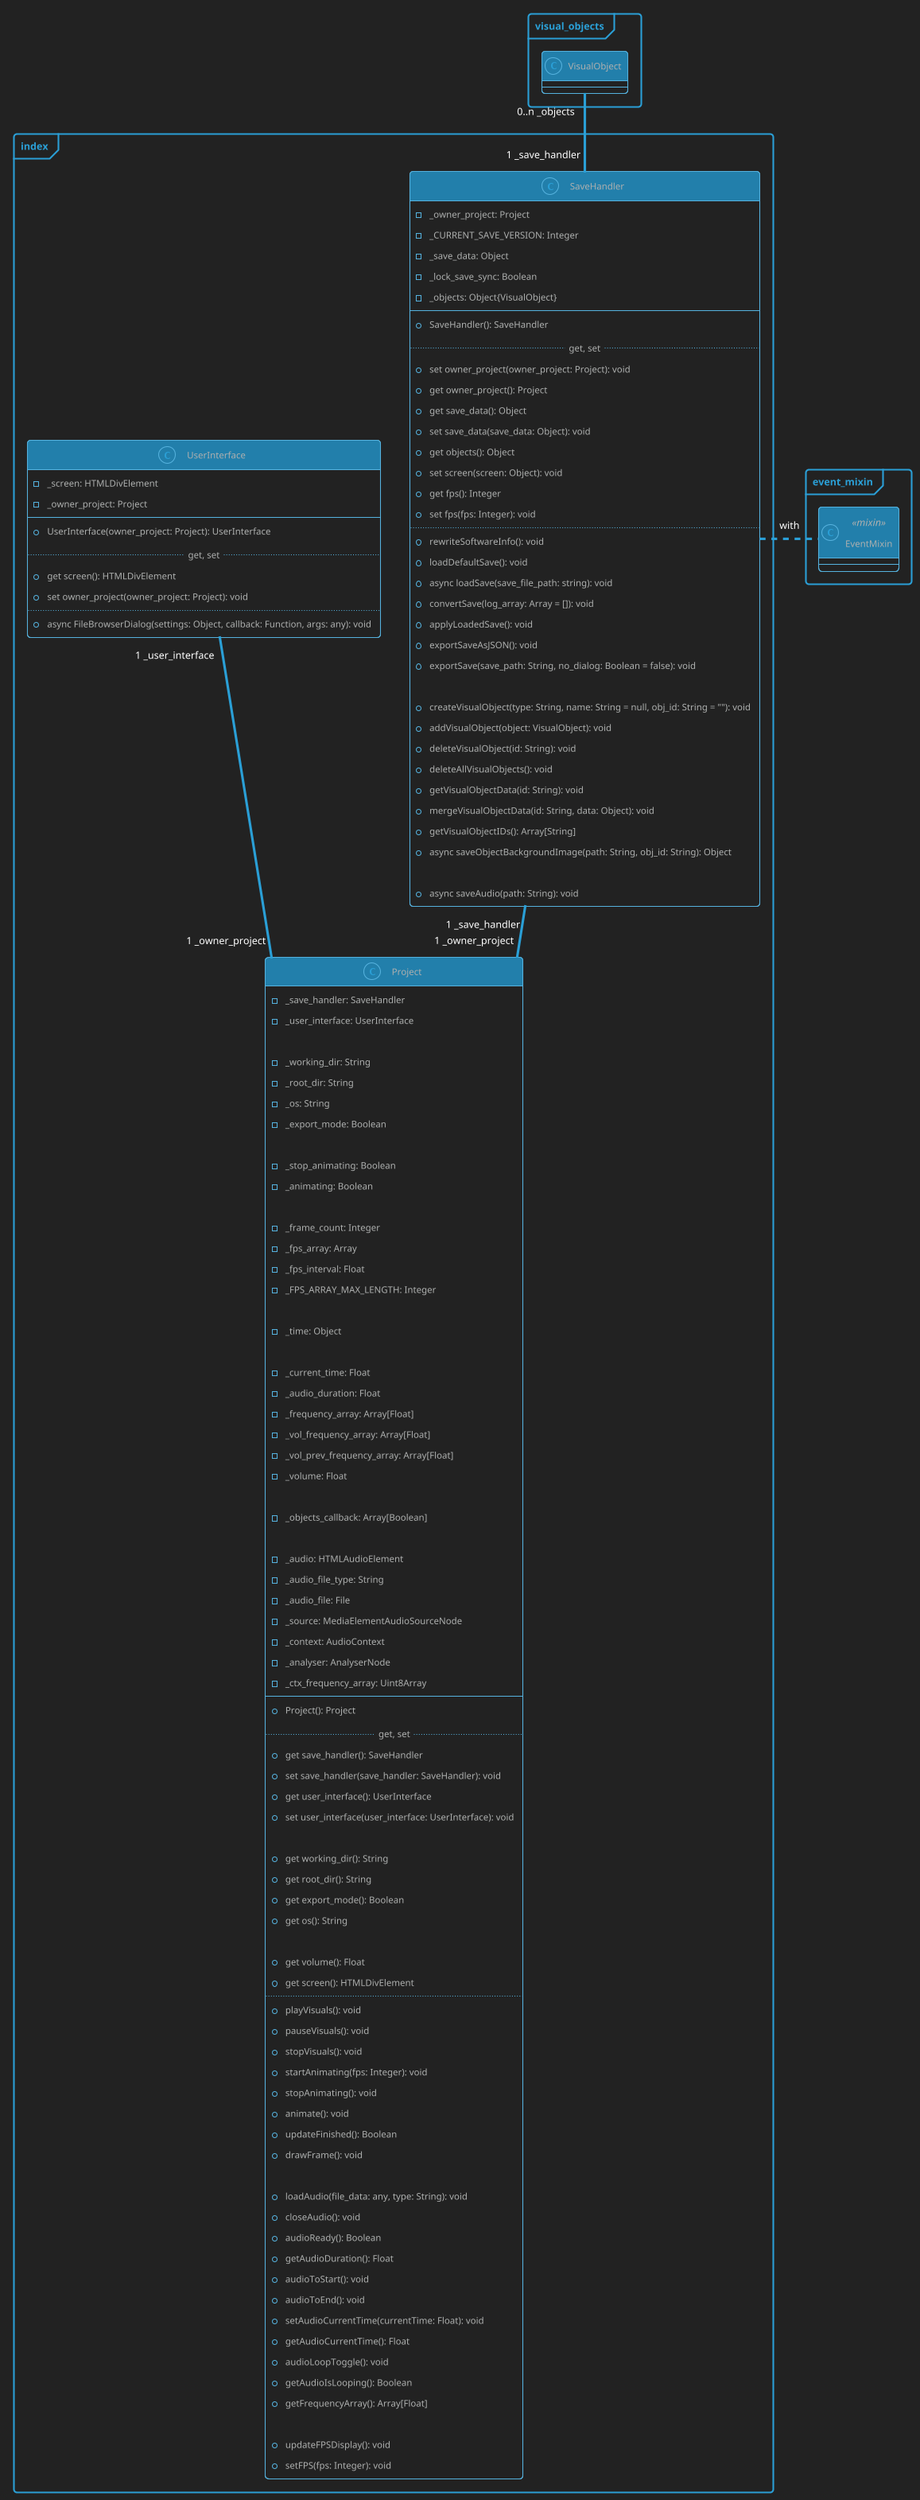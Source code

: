 'MIT License - Copyright (c) 2020-2021 Picorims

@startuml index
!theme cyborg-outline
skinparam BackgroundColor #222222
' skinparam groupInheritance 2
skinparam PackageStyle frame

package "visual_objects" {
    class VisualObject {}
}

package "event_mixin" {
    class EventMixin <<mixin>> {}
}

package "index" {
    class SaveHandler {
        - _owner_project: Project
        - _CURRENT_SAVE_VERSION: Integer
        - _save_data: Object
        - _lock_save_sync: Boolean
        - _objects: Object{VisualObject}
        --
        + SaveHandler(): SaveHandler
        ..get, set..
        + set owner_project(owner_project: Project): void
        + get owner_project(): Project
        + get save_data(): Object
        + set save_data(save_data: Object): void
        + get objects(): Object
        + set screen(screen: Object): void
        + get fps(): Integer
        + set fps(fps: Integer): void
        ..
        + rewriteSoftwareInfo(): void
        + loadDefaultSave(): void
        + async loadSave(save_file_path: string): void
        + convertSave(log_array: Array = []): void
        + applyLoadedSave(): void
        + exportSaveAsJSON(): void
        + exportSave(save_path: String, no_dialog: Boolean = false): void
        
        + createVisualObject(type: String, name: String = null, obj_id: String = ""): void
        + addVisualObject(object: VisualObject): void
        + deleteVisualObject(id: String): void
        + deleteAllVisualObjects(): void
        + getVisualObjectData(id: String): void
        + mergeVisualObjectData(id: String, data: Object): void
        + getVisualObjectIDs(): Array[String]
        + async saveObjectBackgroundImage(path: String, obj_id: String): Object

        + async saveAudio(path: String): void
    }
    SaveHandler "1 _save_handler" -- "1 _owner_project" Project
    SaveHandler "1 _save_handler" -up- "0..n _objects" VisualObject
    SaveHandler .right. EventMixin: with

    class Project {
        - _save_handler: SaveHandler
        - _user_interface: UserInterface

        - _working_dir: String
        - _root_dir: String
        - _os: String
        - _export_mode: Boolean

        - _stop_animating: Boolean
        - _animating: Boolean

        - _frame_count: Integer
        - _fps_array: Array
        - _fps_interval: Float
        - _FPS_ARRAY_MAX_LENGTH: Integer

        - _time: Object

        - _current_time: Float
        - _audio_duration: Float
        - _frequency_array: Array[Float]
        - _vol_frequency_array: Array[Float]
        - _vol_prev_frequency_array: Array[Float]
        - _volume: Float
    
        - _objects_callback: Array[Boolean]

        - _audio: HTMLAudioElement
        - _audio_file_type: String
        - _audio_file: File
        - _source: MediaElementAudioSourceNode
        - _context: AudioContext
        - _analyser: AnalyserNode
        - _ctx_frequency_array: Uint8Array
        --
        + Project(): Project
        ..get, set..
        + get save_handler(): SaveHandler
        + set save_handler(save_handler: SaveHandler): void
        + get user_interface(): UserInterface
        + set user_interface(user_interface: UserInterface): void

        + get working_dir(): String
        + get root_dir(): String
        + get export_mode(): Boolean
        + get os(): String

        + get volume(): Float
        + get screen(): HTMLDivElement
        ..
        + playVisuals(): void
        + pauseVisuals(): void
        + stopVisuals(): void
        + startAnimating(fps: Integer): void
        + stopAnimating(): void
        + animate(): void
        + updateFinished(): Boolean
        + drawFrame(): void

        + loadAudio(file_data: any, type: String): void
        + closeAudio(): void
        + audioReady(): Boolean
        + getAudioDuration(): Float
        + audioToStart(): void
        + audioToEnd(): void
        + setAudioCurrentTime(currentTime: Float): void
        + getAudioCurrentTime(): Float
        + audioLoopToggle(): void
        + getAudioIsLooping(): Boolean
        + getFrequencyArray(): Array[Float]

        + updateFPSDisplay(): void
        + setFPS(fps: Integer): void
    }

    class UserInterface {
        - _screen: HTMLDivElement
        - _owner_project: Project
        --
        + UserInterface(owner_project: Project): UserInterface
        ..get, set..
        + get screen(): HTMLDivElement
        + set owner_project(owner_project: Project): void
        ..
        + async FileBrowserDialog(settings: Object, callback: Function, args: any): void
    }
    UserInterface "1 _user_interface" -- "1 _owner_project" Project
}